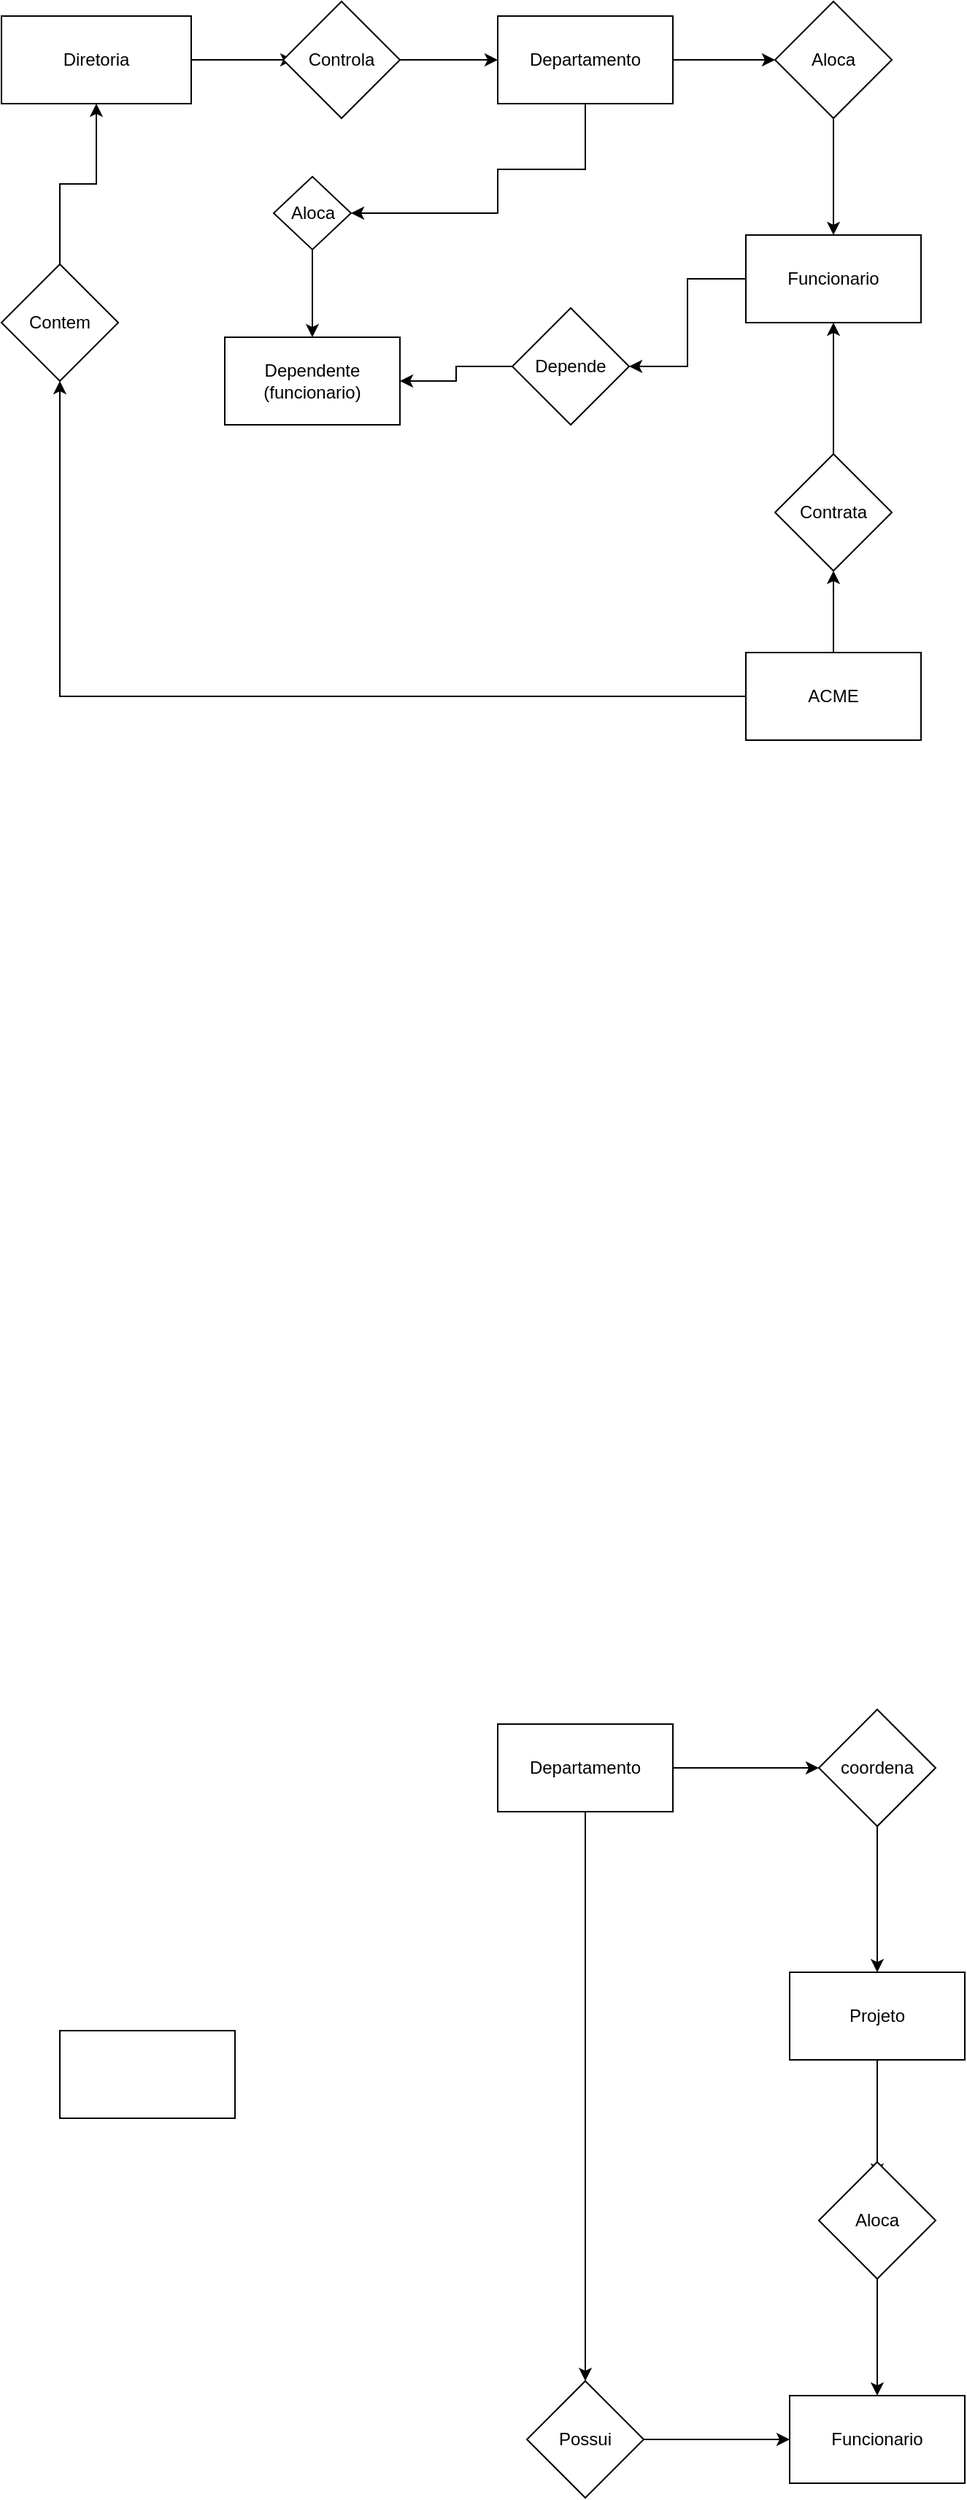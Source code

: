 <mxfile version="26.0.16">
  <diagram name="Página-1" id="Ui53XR2JWMhMUNGeYkTU">
    <mxGraphModel dx="1587" dy="1864" grid="1" gridSize="10" guides="1" tooltips="1" connect="1" arrows="1" fold="1" page="1" pageScale="1" pageWidth="827" pageHeight="1169" math="0" shadow="0">
      <root>
        <mxCell id="0" />
        <mxCell id="1" parent="0" />
        <mxCell id="tRAlBrqF9KuzSdwiLduv-3" style="edgeStyle=orthogonalEdgeStyle;rounded=0;orthogonalLoop=1;jettySize=auto;html=1;" edge="1" parent="1" source="tRAlBrqF9KuzSdwiLduv-1">
          <mxGeometry relative="1" as="geometry">
            <mxPoint x="-510" y="-1050" as="targetPoint" />
          </mxGeometry>
        </mxCell>
        <mxCell id="tRAlBrqF9KuzSdwiLduv-1" value="Diretoria" style="rounded=0;whiteSpace=wrap;html=1;" vertex="1" parent="1">
          <mxGeometry x="-710" y="-1080" width="130" height="60" as="geometry" />
        </mxCell>
        <mxCell id="tRAlBrqF9KuzSdwiLduv-5" style="edgeStyle=orthogonalEdgeStyle;rounded=0;orthogonalLoop=1;jettySize=auto;html=1;entryX=0;entryY=0.5;entryDx=0;entryDy=0;" edge="1" parent="1" source="tRAlBrqF9KuzSdwiLduv-4" target="tRAlBrqF9KuzSdwiLduv-6">
          <mxGeometry relative="1" as="geometry">
            <mxPoint x="-380" y="-1050" as="targetPoint" />
          </mxGeometry>
        </mxCell>
        <mxCell id="tRAlBrqF9KuzSdwiLduv-4" value="Controla" style="rhombus;whiteSpace=wrap;html=1;" vertex="1" parent="1">
          <mxGeometry x="-517" y="-1090" width="80" height="80" as="geometry" />
        </mxCell>
        <mxCell id="tRAlBrqF9KuzSdwiLduv-9" style="edgeStyle=orthogonalEdgeStyle;rounded=0;orthogonalLoop=1;jettySize=auto;html=1;" edge="1" parent="1" source="tRAlBrqF9KuzSdwiLduv-6">
          <mxGeometry relative="1" as="geometry">
            <mxPoint x="-180" y="-1050" as="targetPoint" />
          </mxGeometry>
        </mxCell>
        <mxCell id="tRAlBrqF9KuzSdwiLduv-28" style="edgeStyle=orthogonalEdgeStyle;rounded=0;orthogonalLoop=1;jettySize=auto;html=1;entryX=1;entryY=0.5;entryDx=0;entryDy=0;" edge="1" parent="1" source="tRAlBrqF9KuzSdwiLduv-6" target="tRAlBrqF9KuzSdwiLduv-25">
          <mxGeometry relative="1" as="geometry">
            <mxPoint x="-370" y="-930" as="targetPoint" />
            <Array as="points">
              <mxPoint x="-310" y="-975" />
              <mxPoint x="-370" y="-975" />
              <mxPoint x="-370" y="-945" />
            </Array>
          </mxGeometry>
        </mxCell>
        <mxCell id="tRAlBrqF9KuzSdwiLduv-6" value="Departamento" style="rounded=0;whiteSpace=wrap;html=1;" vertex="1" parent="1">
          <mxGeometry x="-370" y="-1080" width="120" height="60" as="geometry" />
        </mxCell>
        <mxCell id="tRAlBrqF9KuzSdwiLduv-12" style="edgeStyle=orthogonalEdgeStyle;rounded=0;orthogonalLoop=1;jettySize=auto;html=1;" edge="1" parent="1" source="tRAlBrqF9KuzSdwiLduv-10">
          <mxGeometry relative="1" as="geometry">
            <mxPoint x="-140" y="-930" as="targetPoint" />
          </mxGeometry>
        </mxCell>
        <mxCell id="tRAlBrqF9KuzSdwiLduv-10" value="Aloca" style="rhombus;whiteSpace=wrap;html=1;" vertex="1" parent="1">
          <mxGeometry x="-180" y="-1090" width="80" height="80" as="geometry" />
        </mxCell>
        <mxCell id="tRAlBrqF9KuzSdwiLduv-19" style="edgeStyle=orthogonalEdgeStyle;rounded=0;orthogonalLoop=1;jettySize=auto;html=1;entryX=1;entryY=0.5;entryDx=0;entryDy=0;" edge="1" parent="1" source="tRAlBrqF9KuzSdwiLduv-13" target="tRAlBrqF9KuzSdwiLduv-21">
          <mxGeometry relative="1" as="geometry">
            <mxPoint x="-280" y="-900" as="targetPoint" />
          </mxGeometry>
        </mxCell>
        <mxCell id="tRAlBrqF9KuzSdwiLduv-13" value="Funcionario" style="rounded=0;whiteSpace=wrap;html=1;" vertex="1" parent="1">
          <mxGeometry x="-200" y="-930" width="120" height="60" as="geometry" />
        </mxCell>
        <mxCell id="tRAlBrqF9KuzSdwiLduv-16" style="edgeStyle=orthogonalEdgeStyle;rounded=0;orthogonalLoop=1;jettySize=auto;html=1;entryX=0.5;entryY=1;entryDx=0;entryDy=0;" edge="1" parent="1" source="tRAlBrqF9KuzSdwiLduv-15" target="tRAlBrqF9KuzSdwiLduv-13">
          <mxGeometry relative="1" as="geometry" />
        </mxCell>
        <mxCell id="tRAlBrqF9KuzSdwiLduv-15" value="Contrata" style="rhombus;whiteSpace=wrap;html=1;" vertex="1" parent="1">
          <mxGeometry x="-180" y="-780" width="80" height="80" as="geometry" />
        </mxCell>
        <mxCell id="tRAlBrqF9KuzSdwiLduv-18" style="edgeStyle=orthogonalEdgeStyle;rounded=0;orthogonalLoop=1;jettySize=auto;html=1;entryX=0.5;entryY=1;entryDx=0;entryDy=0;" edge="1" parent="1" source="tRAlBrqF9KuzSdwiLduv-17" target="tRAlBrqF9KuzSdwiLduv-15">
          <mxGeometry relative="1" as="geometry" />
        </mxCell>
        <mxCell id="tRAlBrqF9KuzSdwiLduv-29" style="edgeStyle=orthogonalEdgeStyle;rounded=0;orthogonalLoop=1;jettySize=auto;html=1;" edge="1" parent="1" source="tRAlBrqF9KuzSdwiLduv-17">
          <mxGeometry relative="1" as="geometry">
            <mxPoint x="-670" y="-830" as="targetPoint" />
            <Array as="points">
              <mxPoint x="-580" y="-614" />
              <mxPoint x="-580" y="-614" />
            </Array>
          </mxGeometry>
        </mxCell>
        <mxCell id="tRAlBrqF9KuzSdwiLduv-17" value="ACME" style="rounded=0;whiteSpace=wrap;html=1;" vertex="1" parent="1">
          <mxGeometry x="-200" y="-644" width="120" height="60" as="geometry" />
        </mxCell>
        <mxCell id="tRAlBrqF9KuzSdwiLduv-23" style="edgeStyle=orthogonalEdgeStyle;rounded=0;orthogonalLoop=1;jettySize=auto;html=1;entryX=1;entryY=0.5;entryDx=0;entryDy=0;" edge="1" parent="1" source="tRAlBrqF9KuzSdwiLduv-21" target="tRAlBrqF9KuzSdwiLduv-22">
          <mxGeometry relative="1" as="geometry" />
        </mxCell>
        <mxCell id="tRAlBrqF9KuzSdwiLduv-21" value="Depende" style="rhombus;whiteSpace=wrap;html=1;" vertex="1" parent="1">
          <mxGeometry x="-360" y="-880" width="80" height="80" as="geometry" />
        </mxCell>
        <mxCell id="tRAlBrqF9KuzSdwiLduv-22" value="Dependente&lt;div&gt;(funcionario)&lt;/div&gt;" style="rounded=0;whiteSpace=wrap;html=1;" vertex="1" parent="1">
          <mxGeometry x="-557" y="-860" width="120" height="60" as="geometry" />
        </mxCell>
        <mxCell id="tRAlBrqF9KuzSdwiLduv-27" style="edgeStyle=orthogonalEdgeStyle;rounded=0;orthogonalLoop=1;jettySize=auto;html=1;entryX=0.5;entryY=0;entryDx=0;entryDy=0;" edge="1" parent="1" source="tRAlBrqF9KuzSdwiLduv-25" target="tRAlBrqF9KuzSdwiLduv-22">
          <mxGeometry relative="1" as="geometry" />
        </mxCell>
        <mxCell id="tRAlBrqF9KuzSdwiLduv-25" value="Aloca" style="rhombus;whiteSpace=wrap;html=1;" vertex="1" parent="1">
          <mxGeometry x="-523.5" y="-970" width="53" height="50" as="geometry" />
        </mxCell>
        <mxCell id="tRAlBrqF9KuzSdwiLduv-31" style="edgeStyle=orthogonalEdgeStyle;rounded=0;orthogonalLoop=1;jettySize=auto;html=1;" edge="1" parent="1" source="tRAlBrqF9KuzSdwiLduv-30" target="tRAlBrqF9KuzSdwiLduv-1">
          <mxGeometry relative="1" as="geometry" />
        </mxCell>
        <mxCell id="tRAlBrqF9KuzSdwiLduv-30" value="Contem" style="rhombus;whiteSpace=wrap;html=1;" vertex="1" parent="1">
          <mxGeometry x="-710" y="-910" width="80" height="80" as="geometry" />
        </mxCell>
        <mxCell id="tRAlBrqF9KuzSdwiLduv-34" style="edgeStyle=orthogonalEdgeStyle;rounded=0;orthogonalLoop=1;jettySize=auto;html=1;" edge="1" parent="1" source="tRAlBrqF9KuzSdwiLduv-33">
          <mxGeometry relative="1" as="geometry">
            <mxPoint x="-150" y="120" as="targetPoint" />
          </mxGeometry>
        </mxCell>
        <mxCell id="tRAlBrqF9KuzSdwiLduv-47" style="edgeStyle=orthogonalEdgeStyle;rounded=0;orthogonalLoop=1;jettySize=auto;html=1;entryX=0.5;entryY=0;entryDx=0;entryDy=0;" edge="1" parent="1" source="tRAlBrqF9KuzSdwiLduv-33" target="tRAlBrqF9KuzSdwiLduv-44">
          <mxGeometry relative="1" as="geometry" />
        </mxCell>
        <mxCell id="tRAlBrqF9KuzSdwiLduv-33" value="Departamento" style="rounded=0;whiteSpace=wrap;html=1;" vertex="1" parent="1">
          <mxGeometry x="-370" y="90" width="120" height="60" as="geometry" />
        </mxCell>
        <mxCell id="tRAlBrqF9KuzSdwiLduv-37" style="edgeStyle=orthogonalEdgeStyle;rounded=0;orthogonalLoop=1;jettySize=auto;html=1;" edge="1" parent="1" source="tRAlBrqF9KuzSdwiLduv-35">
          <mxGeometry relative="1" as="geometry">
            <mxPoint x="-110" y="260" as="targetPoint" />
          </mxGeometry>
        </mxCell>
        <mxCell id="tRAlBrqF9KuzSdwiLduv-35" value="coordena" style="rhombus;whiteSpace=wrap;html=1;" vertex="1" parent="1">
          <mxGeometry x="-150" y="80" width="80" height="80" as="geometry" />
        </mxCell>
        <mxCell id="tRAlBrqF9KuzSdwiLduv-39" style="edgeStyle=orthogonalEdgeStyle;rounded=0;orthogonalLoop=1;jettySize=auto;html=1;" edge="1" parent="1" source="tRAlBrqF9KuzSdwiLduv-38">
          <mxGeometry relative="1" as="geometry">
            <mxPoint x="-110" y="400" as="targetPoint" />
          </mxGeometry>
        </mxCell>
        <mxCell id="tRAlBrqF9KuzSdwiLduv-38" value="Projeto" style="rounded=0;whiteSpace=wrap;html=1;" vertex="1" parent="1">
          <mxGeometry x="-170" y="260" width="120" height="60" as="geometry" />
        </mxCell>
        <mxCell id="tRAlBrqF9KuzSdwiLduv-41" style="edgeStyle=orthogonalEdgeStyle;rounded=0;orthogonalLoop=1;jettySize=auto;html=1;" edge="1" parent="1" source="tRAlBrqF9KuzSdwiLduv-40">
          <mxGeometry relative="1" as="geometry">
            <mxPoint x="-110" y="550" as="targetPoint" />
          </mxGeometry>
        </mxCell>
        <mxCell id="tRAlBrqF9KuzSdwiLduv-40" value="Aloca" style="rhombus;whiteSpace=wrap;html=1;" vertex="1" parent="1">
          <mxGeometry x="-150" y="390" width="80" height="80" as="geometry" />
        </mxCell>
        <mxCell id="tRAlBrqF9KuzSdwiLduv-42" value="Funcionario" style="rounded=0;whiteSpace=wrap;html=1;" vertex="1" parent="1">
          <mxGeometry x="-170" y="550" width="120" height="60" as="geometry" />
        </mxCell>
        <mxCell id="tRAlBrqF9KuzSdwiLduv-45" style="edgeStyle=orthogonalEdgeStyle;rounded=0;orthogonalLoop=1;jettySize=auto;html=1;entryX=0;entryY=0.5;entryDx=0;entryDy=0;" edge="1" parent="1" source="tRAlBrqF9KuzSdwiLduv-44" target="tRAlBrqF9KuzSdwiLduv-42">
          <mxGeometry relative="1" as="geometry" />
        </mxCell>
        <mxCell id="tRAlBrqF9KuzSdwiLduv-44" value="Possui" style="rhombus;whiteSpace=wrap;html=1;" vertex="1" parent="1">
          <mxGeometry x="-350" y="540" width="80" height="80" as="geometry" />
        </mxCell>
        <mxCell id="tRAlBrqF9KuzSdwiLduv-48" value="" style="rounded=0;whiteSpace=wrap;html=1;" vertex="1" parent="1">
          <mxGeometry x="-670" y="300" width="120" height="60" as="geometry" />
        </mxCell>
      </root>
    </mxGraphModel>
  </diagram>
</mxfile>
